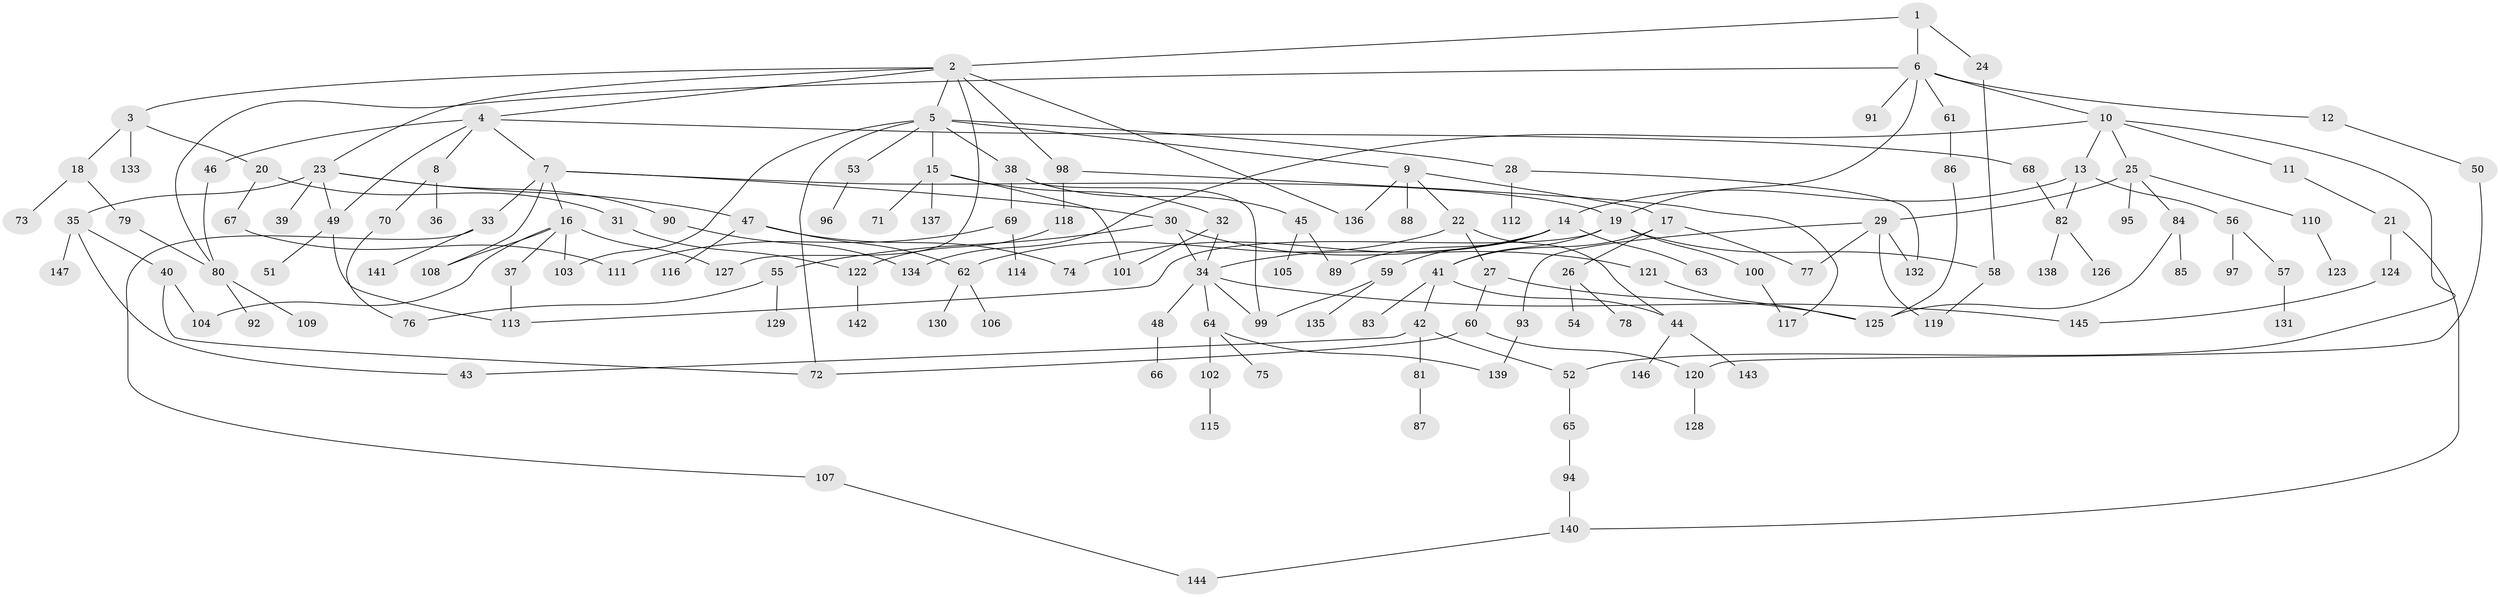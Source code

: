 // coarse degree distribution, {6: 0.0847457627118644, 4: 0.15254237288135594, 3: 0.15254237288135594, 7: 0.05084745762711865, 1: 0.13559322033898305, 2: 0.3220338983050847, 5: 0.06779661016949153, 8: 0.03389830508474576}
// Generated by graph-tools (version 1.1) at 2025/36/03/04/25 23:36:04]
// undirected, 147 vertices, 189 edges
graph export_dot {
  node [color=gray90,style=filled];
  1;
  2;
  3;
  4;
  5;
  6;
  7;
  8;
  9;
  10;
  11;
  12;
  13;
  14;
  15;
  16;
  17;
  18;
  19;
  20;
  21;
  22;
  23;
  24;
  25;
  26;
  27;
  28;
  29;
  30;
  31;
  32;
  33;
  34;
  35;
  36;
  37;
  38;
  39;
  40;
  41;
  42;
  43;
  44;
  45;
  46;
  47;
  48;
  49;
  50;
  51;
  52;
  53;
  54;
  55;
  56;
  57;
  58;
  59;
  60;
  61;
  62;
  63;
  64;
  65;
  66;
  67;
  68;
  69;
  70;
  71;
  72;
  73;
  74;
  75;
  76;
  77;
  78;
  79;
  80;
  81;
  82;
  83;
  84;
  85;
  86;
  87;
  88;
  89;
  90;
  91;
  92;
  93;
  94;
  95;
  96;
  97;
  98;
  99;
  100;
  101;
  102;
  103;
  104;
  105;
  106;
  107;
  108;
  109;
  110;
  111;
  112;
  113;
  114;
  115;
  116;
  117;
  118;
  119;
  120;
  121;
  122;
  123;
  124;
  125;
  126;
  127;
  128;
  129;
  130;
  131;
  132;
  133;
  134;
  135;
  136;
  137;
  138;
  139;
  140;
  141;
  142;
  143;
  144;
  145;
  146;
  147;
  1 -- 2;
  1 -- 6;
  1 -- 24;
  2 -- 3;
  2 -- 4;
  2 -- 5;
  2 -- 23;
  2 -- 98;
  2 -- 127;
  2 -- 136;
  3 -- 18;
  3 -- 20;
  3 -- 133;
  4 -- 7;
  4 -- 8;
  4 -- 46;
  4 -- 68;
  4 -- 49;
  5 -- 9;
  5 -- 15;
  5 -- 28;
  5 -- 38;
  5 -- 53;
  5 -- 103;
  5 -- 72;
  6 -- 10;
  6 -- 12;
  6 -- 19;
  6 -- 61;
  6 -- 91;
  6 -- 80;
  7 -- 16;
  7 -- 30;
  7 -- 33;
  7 -- 19;
  7 -- 108;
  8 -- 36;
  8 -- 70;
  9 -- 17;
  9 -- 22;
  9 -- 88;
  9 -- 136;
  10 -- 11;
  10 -- 13;
  10 -- 25;
  10 -- 134;
  10 -- 52;
  11 -- 21;
  12 -- 50;
  13 -- 14;
  13 -- 56;
  13 -- 82;
  14 -- 59;
  14 -- 63;
  14 -- 74;
  14 -- 89;
  14 -- 34;
  15 -- 32;
  15 -- 71;
  15 -- 101;
  15 -- 137;
  16 -- 37;
  16 -- 103;
  16 -- 104;
  16 -- 108;
  16 -- 127;
  17 -- 26;
  17 -- 41;
  17 -- 77;
  18 -- 73;
  18 -- 79;
  19 -- 58;
  19 -- 100;
  19 -- 113;
  19 -- 41;
  20 -- 31;
  20 -- 67;
  21 -- 124;
  21 -- 140;
  22 -- 27;
  22 -- 44;
  22 -- 62;
  23 -- 35;
  23 -- 39;
  23 -- 47;
  23 -- 49;
  23 -- 90;
  24 -- 58;
  25 -- 29;
  25 -- 84;
  25 -- 95;
  25 -- 110;
  26 -- 54;
  26 -- 78;
  27 -- 60;
  27 -- 125;
  28 -- 112;
  28 -- 132;
  29 -- 93;
  29 -- 119;
  29 -- 77;
  29 -- 132;
  30 -- 34;
  30 -- 55;
  30 -- 121;
  31 -- 122;
  32 -- 34;
  32 -- 101;
  33 -- 107;
  33 -- 141;
  34 -- 48;
  34 -- 64;
  34 -- 145;
  34 -- 99;
  35 -- 40;
  35 -- 43;
  35 -- 147;
  37 -- 113;
  38 -- 45;
  38 -- 69;
  38 -- 99;
  40 -- 72;
  40 -- 104;
  41 -- 42;
  41 -- 83;
  41 -- 44;
  42 -- 52;
  42 -- 81;
  42 -- 43;
  44 -- 143;
  44 -- 146;
  45 -- 105;
  45 -- 89;
  46 -- 80;
  47 -- 62;
  47 -- 116;
  47 -- 74;
  48 -- 66;
  49 -- 51;
  49 -- 113;
  50 -- 120;
  52 -- 65;
  53 -- 96;
  55 -- 129;
  55 -- 76;
  56 -- 57;
  56 -- 97;
  57 -- 131;
  58 -- 119;
  59 -- 135;
  59 -- 99;
  60 -- 72;
  60 -- 120;
  61 -- 86;
  62 -- 106;
  62 -- 130;
  64 -- 75;
  64 -- 102;
  64 -- 139;
  65 -- 94;
  67 -- 111;
  68 -- 82;
  69 -- 114;
  69 -- 111;
  70 -- 76;
  79 -- 80;
  80 -- 92;
  80 -- 109;
  81 -- 87;
  82 -- 126;
  82 -- 138;
  84 -- 85;
  84 -- 125;
  86 -- 125;
  90 -- 134;
  93 -- 139;
  94 -- 140;
  98 -- 117;
  98 -- 118;
  100 -- 117;
  102 -- 115;
  107 -- 144;
  110 -- 123;
  118 -- 122;
  120 -- 128;
  121 -- 125;
  122 -- 142;
  124 -- 145;
  140 -- 144;
}
